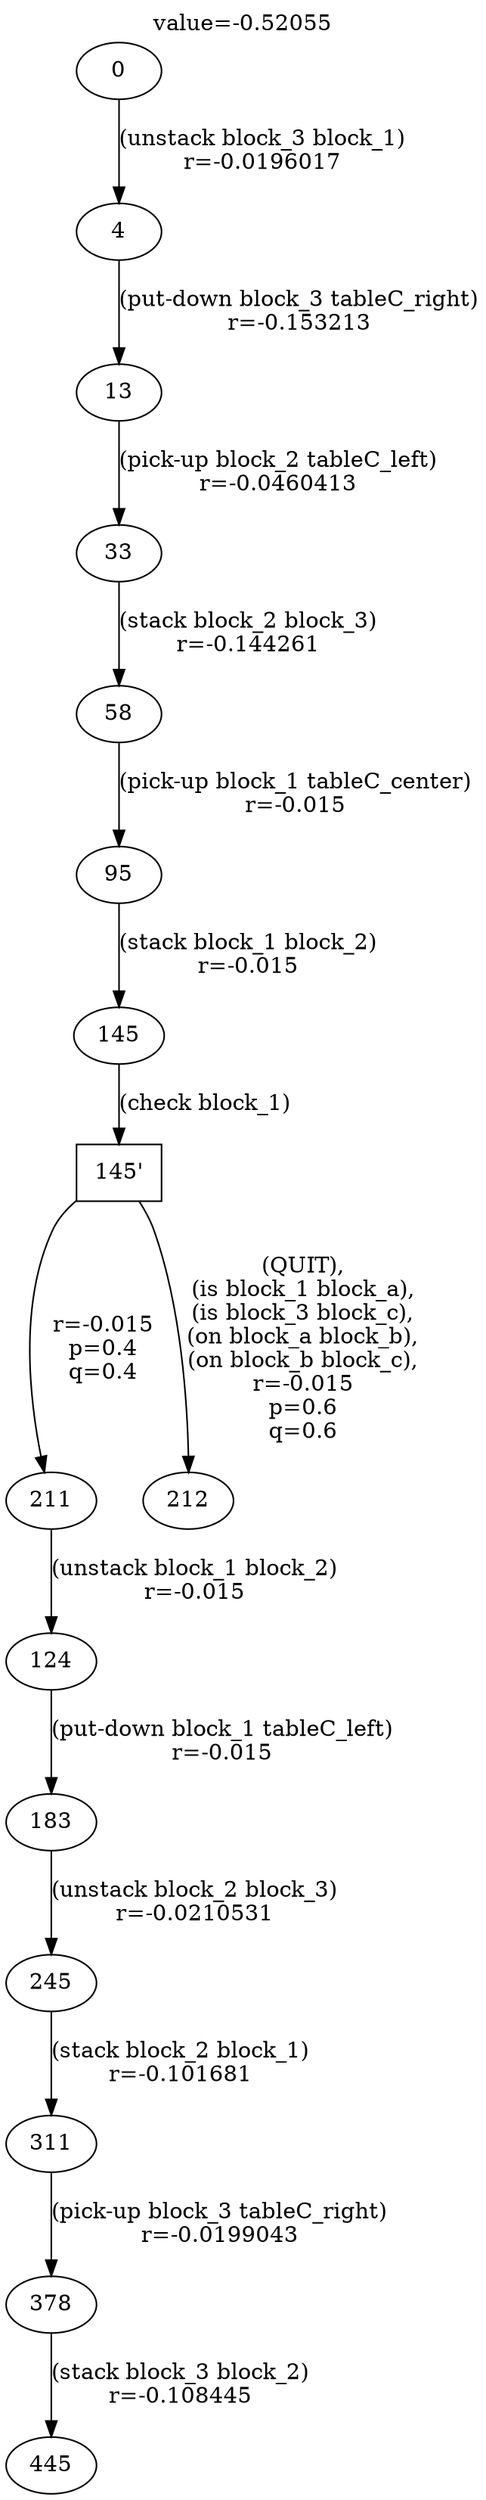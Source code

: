 digraph g{
label="value=-0.52055"
labelloc=top
0->4 [ label="(unstack block_3 block_1)
r=-0.0196017" ];
4->13 [ label="(put-down block_3 tableC_right)
r=-0.153213" ];
13->33 [ label="(pick-up block_2 tableC_left)
r=-0.0460413" ];
33->58 [ label="(stack block_2 block_3)
r=-0.144261" ];
58->95 [ label="(pick-up block_1 tableC_center)
r=-0.015" ];
95->145 [ label="(stack block_1 block_2)
r=-0.015" ];
"145'" [ shape=box ] ;
145->"145'" [ label="(check block_1)" ];
"145'"->211 [ label="
r=-0.015
p=0.4
q=0.4" ];
211->124 [ label="(unstack block_1 block_2)
r=-0.015" ];
124->183 [ label="(put-down block_1 tableC_left)
r=-0.015" ];
183->245 [ label="(unstack block_2 block_3)
r=-0.0210531" ];
245->311 [ label="(stack block_2 block_1)
r=-0.101681" ];
311->378 [ label="(pick-up block_3 tableC_right)
r=-0.0199043" ];
378->445 [ label="(stack block_3 block_2)
r=-0.108445" ];
"145'"->212 [ label="
(QUIT),
(is block_1 block_a),
(is block_3 block_c),
(on block_a block_b),
(on block_b block_c),
r=-0.015
p=0.6
q=0.6" ];
}
